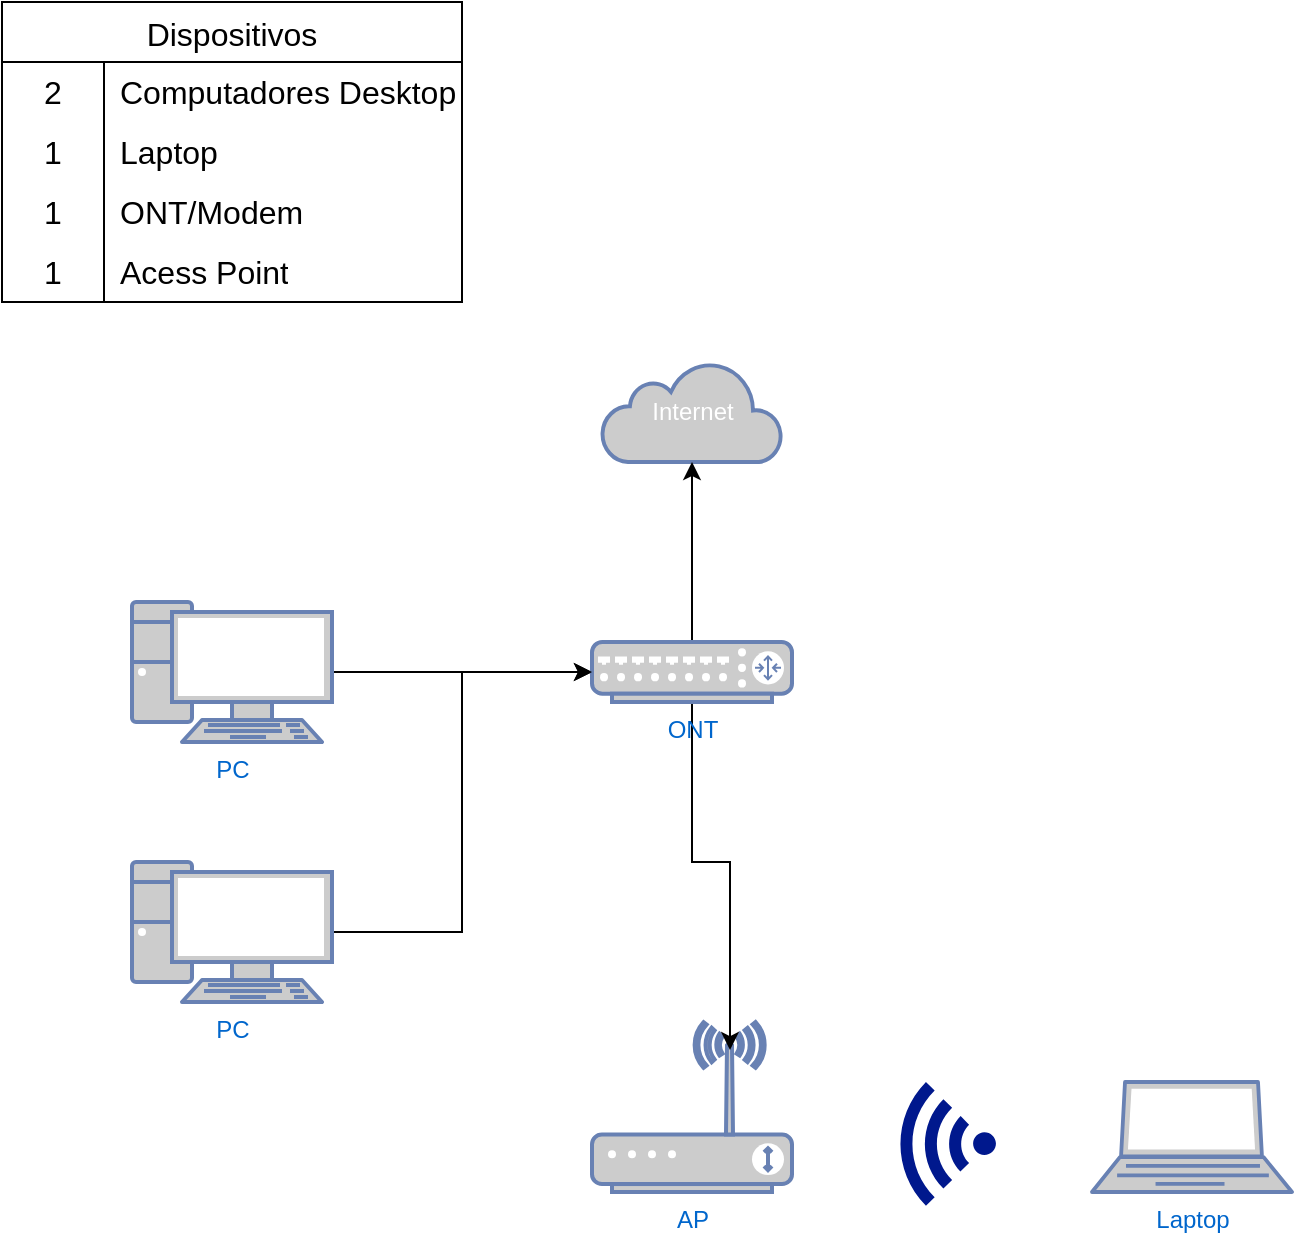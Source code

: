 <mxfile version="21.1.4" type="github" pages="4">
  <diagram name="Página-1" id="7dzL8c2GH6id37Dwm9G1">
    <mxGraphModel dx="1434" dy="796" grid="1" gridSize="10" guides="1" tooltips="1" connect="1" arrows="1" fold="1" page="1" pageScale="1" pageWidth="827" pageHeight="1169" math="0" shadow="0">
      <root>
        <mxCell id="0" />
        <mxCell id="1" parent="0" />
        <mxCell id="mD3sMV_iSOY1b2Mv7PAM-1" value="Internet" style="html=1;outlineConnect=0;fillColor=#CCCCCC;strokeColor=#6881B3;gradientColor=none;gradientDirection=north;strokeWidth=2;shape=mxgraph.networks.cloud;fontColor=#ffffff;" vertex="1" parent="1">
          <mxGeometry x="391" y="220" width="90" height="50" as="geometry" />
        </mxCell>
        <mxCell id="mD3sMV_iSOY1b2Mv7PAM-55" style="edgeStyle=orthogonalEdgeStyle;rounded=0;orthogonalLoop=1;jettySize=auto;html=1;entryX=0;entryY=0.5;entryDx=0;entryDy=0;entryPerimeter=0;" edge="1" parent="1" source="mD3sMV_iSOY1b2Mv7PAM-2" target="mD3sMV_iSOY1b2Mv7PAM-5">
          <mxGeometry relative="1" as="geometry" />
        </mxCell>
        <mxCell id="mD3sMV_iSOY1b2Mv7PAM-2" value="PC" style="fontColor=#0066CC;verticalAlign=top;verticalLabelPosition=bottom;labelPosition=center;align=center;html=1;outlineConnect=0;fillColor=#CCCCCC;strokeColor=#6881B3;gradientColor=none;gradientDirection=north;strokeWidth=2;shape=mxgraph.networks.pc;" vertex="1" parent="1">
          <mxGeometry x="156" y="340" width="100" height="70" as="geometry" />
        </mxCell>
        <mxCell id="mD3sMV_iSOY1b2Mv7PAM-4" value="Laptop" style="fontColor=#0066CC;verticalAlign=top;verticalLabelPosition=bottom;labelPosition=center;align=center;html=1;outlineConnect=0;fillColor=#CCCCCC;strokeColor=#6881B3;gradientColor=none;gradientDirection=north;strokeWidth=2;shape=mxgraph.networks.laptop;" vertex="1" parent="1">
          <mxGeometry x="636" y="580" width="100" height="55" as="geometry" />
        </mxCell>
        <mxCell id="mD3sMV_iSOY1b2Mv7PAM-6" value="AP" style="fontColor=#0066CC;verticalAlign=top;verticalLabelPosition=bottom;labelPosition=center;align=center;html=1;outlineConnect=0;fillColor=#CCCCCC;strokeColor=#6881B3;gradientColor=none;gradientDirection=north;strokeWidth=2;shape=mxgraph.networks.wireless_modem;" vertex="1" parent="1">
          <mxGeometry x="386" y="550" width="100" height="85" as="geometry" />
        </mxCell>
        <mxCell id="mD3sMV_iSOY1b2Mv7PAM-8" value="" style="sketch=0;aspect=fixed;pointerEvents=1;shadow=0;dashed=0;html=1;strokeColor=none;labelPosition=center;verticalLabelPosition=bottom;verticalAlign=top;align=center;fillColor=#00188D;shape=mxgraph.mscae.enterprise.wireless_connection;direction=west;" vertex="1" parent="1">
          <mxGeometry x="536" y="580" width="52" height="61.9" as="geometry" />
        </mxCell>
        <mxCell id="mD3sMV_iSOY1b2Mv7PAM-72" style="edgeStyle=orthogonalEdgeStyle;rounded=0;orthogonalLoop=1;jettySize=auto;html=1;entryX=0.69;entryY=0.165;entryDx=0;entryDy=0;entryPerimeter=0;" edge="1" parent="1" source="mD3sMV_iSOY1b2Mv7PAM-5" target="mD3sMV_iSOY1b2Mv7PAM-6">
          <mxGeometry relative="1" as="geometry" />
        </mxCell>
        <mxCell id="mD3sMV_iSOY1b2Mv7PAM-73" style="edgeStyle=orthogonalEdgeStyle;rounded=0;orthogonalLoop=1;jettySize=auto;html=1;" edge="1" parent="1" source="mD3sMV_iSOY1b2Mv7PAM-5" target="mD3sMV_iSOY1b2Mv7PAM-1">
          <mxGeometry relative="1" as="geometry" />
        </mxCell>
        <mxCell id="mD3sMV_iSOY1b2Mv7PAM-5" value="ONT" style="fontColor=#0066CC;verticalAlign=top;verticalLabelPosition=bottom;labelPosition=center;align=center;html=1;outlineConnect=0;fillColor=#CCCCCC;strokeColor=#6881B3;gradientColor=none;gradientDirection=north;strokeWidth=2;shape=mxgraph.networks.router;" vertex="1" parent="1">
          <mxGeometry x="386" y="360" width="100" height="30" as="geometry" />
        </mxCell>
        <mxCell id="mD3sMV_iSOY1b2Mv7PAM-29" value="Dispositivos" style="shape=table;startSize=30;container=1;collapsible=0;childLayout=tableLayout;fixedRows=1;rowLines=0;fontStyle=0;strokeColor=default;fontSize=16;" vertex="1" parent="1">
          <mxGeometry x="91" y="40" width="230" height="150" as="geometry" />
        </mxCell>
        <mxCell id="mD3sMV_iSOY1b2Mv7PAM-30" value="" style="shape=tableRow;horizontal=0;startSize=0;swimlaneHead=0;swimlaneBody=0;top=0;left=0;bottom=0;right=0;collapsible=0;dropTarget=0;fillColor=none;points=[[0,0.5],[1,0.5]];portConstraint=eastwest;strokeColor=inherit;fontSize=16;" vertex="1" parent="mD3sMV_iSOY1b2Mv7PAM-29">
          <mxGeometry y="30" width="230" height="30" as="geometry" />
        </mxCell>
        <mxCell id="mD3sMV_iSOY1b2Mv7PAM-31" value="2" style="shape=partialRectangle;html=1;whiteSpace=wrap;connectable=0;fillColor=none;top=0;left=0;bottom=0;right=0;overflow=hidden;pointerEvents=1;strokeColor=inherit;fontSize=16;" vertex="1" parent="mD3sMV_iSOY1b2Mv7PAM-30">
          <mxGeometry width="51" height="30" as="geometry">
            <mxRectangle width="51" height="30" as="alternateBounds" />
          </mxGeometry>
        </mxCell>
        <mxCell id="mD3sMV_iSOY1b2Mv7PAM-32" value="Computadores Desktop" style="shape=partialRectangle;html=1;whiteSpace=wrap;connectable=0;fillColor=none;top=0;left=0;bottom=0;right=0;align=left;spacingLeft=6;overflow=hidden;strokeColor=inherit;fontSize=16;" vertex="1" parent="mD3sMV_iSOY1b2Mv7PAM-30">
          <mxGeometry x="51" width="179" height="30" as="geometry">
            <mxRectangle width="179" height="30" as="alternateBounds" />
          </mxGeometry>
        </mxCell>
        <mxCell id="mD3sMV_iSOY1b2Mv7PAM-33" value="" style="shape=tableRow;horizontal=0;startSize=0;swimlaneHead=0;swimlaneBody=0;top=0;left=0;bottom=0;right=0;collapsible=0;dropTarget=0;fillColor=none;points=[[0,0.5],[1,0.5]];portConstraint=eastwest;strokeColor=inherit;fontSize=16;" vertex="1" parent="mD3sMV_iSOY1b2Mv7PAM-29">
          <mxGeometry y="60" width="230" height="30" as="geometry" />
        </mxCell>
        <mxCell id="mD3sMV_iSOY1b2Mv7PAM-34" value="1" style="shape=partialRectangle;html=1;whiteSpace=wrap;connectable=0;fillColor=none;top=0;left=0;bottom=0;right=0;overflow=hidden;strokeColor=inherit;fontSize=16;" vertex="1" parent="mD3sMV_iSOY1b2Mv7PAM-33">
          <mxGeometry width="51" height="30" as="geometry">
            <mxRectangle width="51" height="30" as="alternateBounds" />
          </mxGeometry>
        </mxCell>
        <mxCell id="mD3sMV_iSOY1b2Mv7PAM-35" value="Laptop" style="shape=partialRectangle;html=1;whiteSpace=wrap;connectable=0;fillColor=none;top=0;left=0;bottom=0;right=0;align=left;spacingLeft=6;overflow=hidden;strokeColor=inherit;fontSize=16;" vertex="1" parent="mD3sMV_iSOY1b2Mv7PAM-33">
          <mxGeometry x="51" width="179" height="30" as="geometry">
            <mxRectangle width="179" height="30" as="alternateBounds" />
          </mxGeometry>
        </mxCell>
        <mxCell id="mD3sMV_iSOY1b2Mv7PAM-36" value="" style="shape=tableRow;horizontal=0;startSize=0;swimlaneHead=0;swimlaneBody=0;top=0;left=0;bottom=0;right=0;collapsible=0;dropTarget=0;fillColor=none;points=[[0,0.5],[1,0.5]];portConstraint=eastwest;strokeColor=inherit;fontSize=16;" vertex="1" parent="mD3sMV_iSOY1b2Mv7PAM-29">
          <mxGeometry y="90" width="230" height="30" as="geometry" />
        </mxCell>
        <mxCell id="mD3sMV_iSOY1b2Mv7PAM-37" value="1" style="shape=partialRectangle;html=1;whiteSpace=wrap;connectable=0;fillColor=none;top=0;left=0;bottom=0;right=0;overflow=hidden;strokeColor=inherit;fontSize=16;" vertex="1" parent="mD3sMV_iSOY1b2Mv7PAM-36">
          <mxGeometry width="51" height="30" as="geometry">
            <mxRectangle width="51" height="30" as="alternateBounds" />
          </mxGeometry>
        </mxCell>
        <mxCell id="mD3sMV_iSOY1b2Mv7PAM-38" value="ONT/Modem" style="shape=partialRectangle;html=1;whiteSpace=wrap;connectable=0;fillColor=none;top=0;left=0;bottom=0;right=0;align=left;spacingLeft=6;overflow=hidden;strokeColor=inherit;fontSize=16;" vertex="1" parent="mD3sMV_iSOY1b2Mv7PAM-36">
          <mxGeometry x="51" width="179" height="30" as="geometry">
            <mxRectangle width="179" height="30" as="alternateBounds" />
          </mxGeometry>
        </mxCell>
        <mxCell id="mD3sMV_iSOY1b2Mv7PAM-69" style="shape=tableRow;horizontal=0;startSize=0;swimlaneHead=0;swimlaneBody=0;top=0;left=0;bottom=0;right=0;collapsible=0;dropTarget=0;fillColor=none;points=[[0,0.5],[1,0.5]];portConstraint=eastwest;strokeColor=inherit;fontSize=16;" vertex="1" parent="mD3sMV_iSOY1b2Mv7PAM-29">
          <mxGeometry y="120" width="230" height="30" as="geometry" />
        </mxCell>
        <mxCell id="mD3sMV_iSOY1b2Mv7PAM-70" value="1" style="shape=partialRectangle;html=1;whiteSpace=wrap;connectable=0;fillColor=none;top=0;left=0;bottom=0;right=0;overflow=hidden;strokeColor=inherit;fontSize=16;" vertex="1" parent="mD3sMV_iSOY1b2Mv7PAM-69">
          <mxGeometry width="51" height="30" as="geometry">
            <mxRectangle width="51" height="30" as="alternateBounds" />
          </mxGeometry>
        </mxCell>
        <mxCell id="mD3sMV_iSOY1b2Mv7PAM-71" value="Acess Point" style="shape=partialRectangle;html=1;whiteSpace=wrap;connectable=0;fillColor=none;top=0;left=0;bottom=0;right=0;align=left;spacingLeft=6;overflow=hidden;strokeColor=inherit;fontSize=16;" vertex="1" parent="mD3sMV_iSOY1b2Mv7PAM-69">
          <mxGeometry x="51" width="179" height="30" as="geometry">
            <mxRectangle width="179" height="30" as="alternateBounds" />
          </mxGeometry>
        </mxCell>
        <mxCell id="mD3sMV_iSOY1b2Mv7PAM-54" style="edgeStyle=orthogonalEdgeStyle;rounded=0;orthogonalLoop=1;jettySize=auto;html=1;entryX=0;entryY=0.5;entryDx=0;entryDy=0;entryPerimeter=0;" edge="1" parent="1" source="mD3sMV_iSOY1b2Mv7PAM-52" target="mD3sMV_iSOY1b2Mv7PAM-5">
          <mxGeometry relative="1" as="geometry">
            <mxPoint x="356" y="380" as="targetPoint" />
          </mxGeometry>
        </mxCell>
        <mxCell id="mD3sMV_iSOY1b2Mv7PAM-52" value="PC" style="fontColor=#0066CC;verticalAlign=top;verticalLabelPosition=bottom;labelPosition=center;align=center;html=1;outlineConnect=0;fillColor=#CCCCCC;strokeColor=#6881B3;gradientColor=none;gradientDirection=north;strokeWidth=2;shape=mxgraph.networks.pc;" vertex="1" parent="1">
          <mxGeometry x="156" y="470" width="100" height="70" as="geometry" />
        </mxCell>
      </root>
    </mxGraphModel>
  </diagram>
  <diagram id="x-DkRh-uYiS6Q_QWgUqI" name="Página-2">
    <mxGraphModel dx="1434" dy="796" grid="1" gridSize="10" guides="1" tooltips="1" connect="1" arrows="1" fold="1" page="1" pageScale="1" pageWidth="827" pageHeight="1169" math="0" shadow="0">
      <root>
        <mxCell id="0" />
        <mxCell id="1" parent="0" />
        <mxCell id="9ISWMVgIeoFVSiA6xJBX-49" style="edgeStyle=orthogonalEdgeStyle;rounded=0;orthogonalLoop=1;jettySize=auto;html=1;dashed=1;endArrow=none;endFill=0;" edge="1" parent="1" source="9ISWMVgIeoFVSiA6xJBX-1" target="9ISWMVgIeoFVSiA6xJBX-5">
          <mxGeometry relative="1" as="geometry">
            <Array as="points">
              <mxPoint x="90" y="290" />
              <mxPoint x="210" y="290" />
            </Array>
          </mxGeometry>
        </mxCell>
        <mxCell id="9ISWMVgIeoFVSiA6xJBX-52" value="" style="edgeStyle=orthogonalEdgeStyle;rounded=0;orthogonalLoop=1;jettySize=auto;html=1;" edge="1" parent="1" source="9ISWMVgIeoFVSiA6xJBX-1" target="9ISWMVgIeoFVSiA6xJBX-4">
          <mxGeometry relative="1" as="geometry" />
        </mxCell>
        <mxCell id="9ISWMVgIeoFVSiA6xJBX-1" value="&lt;font color=&quot;#3399ff&quot;&gt;Laptop&lt;/font&gt;" style="fontColor=#0066CC;verticalAlign=top;verticalLabelPosition=bottom;labelPosition=center;align=center;html=1;outlineConnect=0;fillColor=#CCCCCC;strokeColor=#6881B3;gradientColor=none;gradientDirection=north;strokeWidth=2;shape=mxgraph.networks.laptop;" vertex="1" parent="1">
          <mxGeometry x="40" y="200" width="100" height="55" as="geometry" />
        </mxCell>
        <mxCell id="9ISWMVgIeoFVSiA6xJBX-28" style="edgeStyle=orthogonalEdgeStyle;rounded=0;orthogonalLoop=1;jettySize=auto;html=1;entryX=0.95;entryY=0.05;entryDx=0;entryDy=0;entryPerimeter=0;dashed=1;endArrow=none;endFill=0;" edge="1" parent="1" source="9ISWMVgIeoFVSiA6xJBX-2" target="9ISWMVgIeoFVSiA6xJBX-5">
          <mxGeometry relative="1" as="geometry">
            <Array as="points">
              <mxPoint x="360" y="290" />
              <mxPoint x="240" y="290" />
              <mxPoint x="240" y="422" />
            </Array>
          </mxGeometry>
        </mxCell>
        <mxCell id="9ISWMVgIeoFVSiA6xJBX-2" value="Tablet" style="fontColor=#0066CC;verticalAlign=top;verticalLabelPosition=bottom;labelPosition=center;align=center;html=1;outlineConnect=0;fillColor=#CCCCCC;strokeColor=#6881B3;gradientColor=none;gradientDirection=north;strokeWidth=2;shape=mxgraph.networks.tablet;" vertex="1" parent="1">
          <mxGeometry x="310" y="192.5" width="100" height="70" as="geometry" />
        </mxCell>
        <mxCell id="9ISWMVgIeoFVSiA6xJBX-3" value="Phone" style="fontColor=#0066CC;verticalAlign=top;verticalLabelPosition=bottom;labelPosition=center;align=center;html=1;outlineConnect=0;fillColor=#CCCCCC;strokeColor=#6881B3;gradientColor=none;gradientDirection=north;strokeWidth=2;shape=mxgraph.networks.mobile;" vertex="1" parent="1">
          <mxGeometry x="395" y="282.5" width="50" height="100" as="geometry" />
        </mxCell>
        <mxCell id="9ISWMVgIeoFVSiA6xJBX-4" value="Desktop PC" style="fontColor=#0066CC;verticalAlign=top;verticalLabelPosition=bottom;labelPosition=center;align=center;html=1;outlineConnect=0;fillColor=#CCCCCC;strokeColor=#6881B3;gradientColor=none;gradientDirection=north;strokeWidth=2;shape=mxgraph.networks.pc;" vertex="1" parent="1">
          <mxGeometry x="30" y="305" width="100" height="70" as="geometry" />
        </mxCell>
        <mxCell id="9ISWMVgIeoFVSiA6xJBX-5" value="Wifi Router" style="fontColor=#0066CC;verticalAlign=top;verticalLabelPosition=bottom;labelPosition=center;align=center;html=1;outlineConnect=0;fillColor=#CCCCCC;strokeColor=#6881B3;gradientColor=none;gradientDirection=north;strokeWidth=2;shape=mxgraph.networks.router;" vertex="1" parent="1">
          <mxGeometry x="180" y="420" width="100" height="30" as="geometry" />
        </mxCell>
        <mxCell id="9ISWMVgIeoFVSiA6xJBX-33" style="edgeStyle=orthogonalEdgeStyle;rounded=0;orthogonalLoop=1;jettySize=auto;html=1;endArrow=none;endFill=0;" edge="1" parent="1" source="9ISWMVgIeoFVSiA6xJBX-6" target="9ISWMVgIeoFVSiA6xJBX-5">
          <mxGeometry relative="1" as="geometry" />
        </mxCell>
        <mxCell id="9ISWMVgIeoFVSiA6xJBX-34" style="edgeStyle=orthogonalEdgeStyle;rounded=0;orthogonalLoop=1;jettySize=auto;html=1;entryX=0.5;entryY=1;entryDx=0;entryDy=0;entryPerimeter=0;endArrow=none;endFill=0;" edge="1" parent="1" source="9ISWMVgIeoFVSiA6xJBX-6" target="9ISWMVgIeoFVSiA6xJBX-7">
          <mxGeometry relative="1" as="geometry" />
        </mxCell>
        <mxCell id="9ISWMVgIeoFVSiA6xJBX-35" style="edgeStyle=orthogonalEdgeStyle;rounded=0;orthogonalLoop=1;jettySize=auto;html=1;entryX=0.5;entryY=0;entryDx=0;entryDy=0;entryPerimeter=0;endArrow=none;endFill=0;" edge="1" parent="1" source="9ISWMVgIeoFVSiA6xJBX-6" target="9ISWMVgIeoFVSiA6xJBX-9">
          <mxGeometry relative="1" as="geometry" />
        </mxCell>
        <mxCell id="9ISWMVgIeoFVSiA6xJBX-36" style="edgeStyle=orthogonalEdgeStyle;rounded=0;orthogonalLoop=1;jettySize=auto;html=1;endArrow=none;endFill=0;" edge="1" parent="1" source="9ISWMVgIeoFVSiA6xJBX-6" target="9ISWMVgIeoFVSiA6xJBX-8">
          <mxGeometry relative="1" as="geometry" />
        </mxCell>
        <mxCell id="9ISWMVgIeoFVSiA6xJBX-6" value="Router" style="fontColor=#0066CC;verticalAlign=top;verticalLabelPosition=bottom;labelPosition=center;align=center;html=1;outlineConnect=0;fillColor=#CCCCCC;strokeColor=#6881B3;gradientColor=none;gradientDirection=north;strokeWidth=2;shape=mxgraph.networks.router;" vertex="1" parent="1">
          <mxGeometry x="580" y="420" width="100" height="30" as="geometry" />
        </mxCell>
        <mxCell id="9ISWMVgIeoFVSiA6xJBX-7" value="&lt;font color=&quot;#3399ff&quot;&gt;Internet&lt;/font&gt;" style="html=1;outlineConnect=0;fillColor=#CCCCCC;strokeColor=#6881B3;gradientColor=none;gradientDirection=north;strokeWidth=2;shape=mxgraph.networks.cloud;fontColor=#ffffff;" vertex="1" parent="1">
          <mxGeometry x="585" y="232.5" width="90" height="50" as="geometry" />
        </mxCell>
        <mxCell id="9ISWMVgIeoFVSiA6xJBX-8" value="Server" style="fontColor=#0066CC;verticalAlign=top;verticalLabelPosition=bottom;labelPosition=center;align=center;html=1;outlineConnect=0;fillColor=#CCCCCC;strokeColor=#6881B3;gradientColor=none;gradientDirection=north;strokeWidth=2;shape=mxgraph.networks.server;" vertex="1" parent="1">
          <mxGeometry x="850" y="385" width="90" height="100" as="geometry" />
        </mxCell>
        <mxCell id="9ISWMVgIeoFVSiA6xJBX-38" style="edgeStyle=orthogonalEdgeStyle;rounded=0;orthogonalLoop=1;jettySize=auto;html=1;entryX=1;entryY=0.5;entryDx=0;entryDy=0;entryPerimeter=0;endArrow=none;endFill=0;" edge="1" parent="1" source="9ISWMVgIeoFVSiA6xJBX-9" target="9ISWMVgIeoFVSiA6xJBX-10">
          <mxGeometry relative="1" as="geometry" />
        </mxCell>
        <mxCell id="9ISWMVgIeoFVSiA6xJBX-51" style="edgeStyle=orthogonalEdgeStyle;rounded=0;orthogonalLoop=1;jettySize=auto;html=1;" edge="1" parent="1" source="9ISWMVgIeoFVSiA6xJBX-9" target="9ISWMVgIeoFVSiA6xJBX-50">
          <mxGeometry relative="1" as="geometry">
            <Array as="points">
              <mxPoint x="754" y="545" />
              <mxPoint x="754" y="685" />
            </Array>
          </mxGeometry>
        </mxCell>
        <mxCell id="9ISWMVgIeoFVSiA6xJBX-9" value="Stwitch" style="fontColor=#0066CC;verticalAlign=top;verticalLabelPosition=bottom;labelPosition=center;align=center;html=1;outlineConnect=0;fillColor=#CCCCCC;strokeColor=#6881B3;gradientColor=none;gradientDirection=north;strokeWidth=2;shape=mxgraph.networks.switch;" vertex="1" parent="1">
          <mxGeometry x="580" y="530" width="100" height="30" as="geometry" />
        </mxCell>
        <mxCell id="9ISWMVgIeoFVSiA6xJBX-39" style="edgeStyle=orthogonalEdgeStyle;rounded=0;orthogonalLoop=1;jettySize=auto;html=1;endArrow=none;endFill=0;" edge="1" parent="1" source="9ISWMVgIeoFVSiA6xJBX-10" target="9ISWMVgIeoFVSiA6xJBX-12">
          <mxGeometry relative="1" as="geometry">
            <Array as="points">
              <mxPoint x="420" y="610" />
              <mxPoint x="270" y="610" />
            </Array>
          </mxGeometry>
        </mxCell>
        <mxCell id="9ISWMVgIeoFVSiA6xJBX-40" style="edgeStyle=orthogonalEdgeStyle;rounded=0;orthogonalLoop=1;jettySize=auto;html=1;endArrow=none;endFill=0;" edge="1" parent="1" source="9ISWMVgIeoFVSiA6xJBX-10" target="9ISWMVgIeoFVSiA6xJBX-14">
          <mxGeometry relative="1" as="geometry">
            <Array as="points">
              <mxPoint x="420" y="610" />
              <mxPoint x="600" y="610" />
            </Array>
          </mxGeometry>
        </mxCell>
        <mxCell id="9ISWMVgIeoFVSiA6xJBX-10" value="Switch" style="fontColor=#0066CC;verticalAlign=top;verticalLabelPosition=bottom;labelPosition=center;align=center;html=1;outlineConnect=0;fillColor=#CCCCCC;strokeColor=#6881B3;gradientColor=none;gradientDirection=north;strokeWidth=2;shape=mxgraph.networks.switch;" vertex="1" parent="1">
          <mxGeometry x="370" y="530" width="100" height="30" as="geometry" />
        </mxCell>
        <mxCell id="9ISWMVgIeoFVSiA6xJBX-37" style="edgeStyle=orthogonalEdgeStyle;rounded=0;orthogonalLoop=1;jettySize=auto;html=1;endArrow=none;endFill=0;" edge="1" parent="1" source="9ISWMVgIeoFVSiA6xJBX-11" target="9ISWMVgIeoFVSiA6xJBX-10">
          <mxGeometry relative="1" as="geometry">
            <Array as="points">
              <mxPoint x="310" y="540" />
              <mxPoint x="310" y="540" />
            </Array>
          </mxGeometry>
        </mxCell>
        <mxCell id="9ISWMVgIeoFVSiA6xJBX-11" value="IP Phone" style="fontColor=#0066CC;verticalAlign=top;verticalLabelPosition=bottom;labelPosition=center;align=center;html=1;outlineConnect=0;fillColor=#CCCCCC;strokeColor=#6881B3;gradientColor=none;gradientDirection=north;strokeWidth=2;shape=mxgraph.networks.phone_2;" vertex="1" parent="1">
          <mxGeometry x="90" y="500" width="100" height="90" as="geometry" />
        </mxCell>
        <mxCell id="9ISWMVgIeoFVSiA6xJBX-12" value="PC" style="fontColor=#0066CC;verticalAlign=top;verticalLabelPosition=bottom;labelPosition=center;align=center;html=1;outlineConnect=0;fillColor=#CCCCCC;strokeColor=#6881B3;gradientColor=none;gradientDirection=north;strokeWidth=2;shape=mxgraph.networks.pc;" vertex="1" parent="1">
          <mxGeometry x="220" y="695" width="100" height="70" as="geometry" />
        </mxCell>
        <mxCell id="9ISWMVgIeoFVSiA6xJBX-42" style="edgeStyle=orthogonalEdgeStyle;rounded=0;orthogonalLoop=1;jettySize=auto;html=1;entryX=1;entryY=0.5;entryDx=0;entryDy=0;entryPerimeter=0;endArrow=none;endFill=0;" edge="1" parent="1" source="9ISWMVgIeoFVSiA6xJBX-13" target="9ISWMVgIeoFVSiA6xJBX-12">
          <mxGeometry relative="1" as="geometry" />
        </mxCell>
        <mxCell id="9ISWMVgIeoFVSiA6xJBX-13" value="Scanner" style="fontColor=#0066CC;verticalAlign=top;verticalLabelPosition=bottom;labelPosition=center;align=center;html=1;outlineConnect=0;fillColor=#CCCCCC;strokeColor=#6881B3;gradientColor=none;gradientDirection=north;strokeWidth=2;shape=mxgraph.networks.scanner;" vertex="1" parent="1">
          <mxGeometry x="389" y="692.5" width="100" height="75" as="geometry" />
        </mxCell>
        <mxCell id="9ISWMVgIeoFVSiA6xJBX-14" value="Printer" style="fontColor=#0066CC;verticalAlign=top;verticalLabelPosition=bottom;labelPosition=center;align=center;html=1;outlineConnect=0;fillColor=#CCCCCC;strokeColor=#6881B3;gradientColor=none;gradientDirection=north;strokeWidth=2;shape=mxgraph.networks.printer;" vertex="1" parent="1">
          <mxGeometry x="550" y="677.5" width="100" height="100" as="geometry" />
        </mxCell>
        <mxCell id="9ISWMVgIeoFVSiA6xJBX-41" style="edgeStyle=orthogonalEdgeStyle;rounded=0;orthogonalLoop=1;jettySize=auto;html=1;entryX=0;entryY=0.5;entryDx=0;entryDy=0;entryPerimeter=0;endArrow=none;endFill=0;" edge="1" parent="1" target="9ISWMVgIeoFVSiA6xJBX-12">
          <mxGeometry relative="1" as="geometry">
            <mxPoint x="150" y="730" as="sourcePoint" />
          </mxGeometry>
        </mxCell>
        <mxCell id="9ISWMVgIeoFVSiA6xJBX-15" value="IP Phone" style="fontColor=#0066CC;verticalAlign=top;verticalLabelPosition=bottom;labelPosition=center;align=center;html=1;outlineConnect=0;fillColor=#CCCCCC;strokeColor=#6881B3;gradientColor=none;gradientDirection=north;strokeWidth=2;shape=mxgraph.networks.phone_2;" vertex="1" parent="1">
          <mxGeometry x="50" y="677.5" width="100" height="90" as="geometry" />
        </mxCell>
        <mxCell id="9ISWMVgIeoFVSiA6xJBX-45" style="edgeStyle=orthogonalEdgeStyle;rounded=0;orthogonalLoop=1;jettySize=auto;html=1;entryX=0;entryY=0.5;entryDx=0;entryDy=0;entryPerimeter=0;endArrow=none;endFill=0;" edge="1" parent="1" source="9ISWMVgIeoFVSiA6xJBX-16" target="9ISWMVgIeoFVSiA6xJBX-18">
          <mxGeometry relative="1" as="geometry" />
        </mxCell>
        <mxCell id="9ISWMVgIeoFVSiA6xJBX-16" value="PC" style="fontColor=#0066CC;verticalAlign=top;verticalLabelPosition=bottom;labelPosition=center;align=center;html=1;outlineConnect=0;fillColor=#CCCCCC;strokeColor=#6881B3;gradientColor=none;gradientDirection=north;strokeWidth=2;shape=mxgraph.networks.pc;" vertex="1" parent="1">
          <mxGeometry x="845" y="692.5" width="100" height="70" as="geometry" />
        </mxCell>
        <mxCell id="9ISWMVgIeoFVSiA6xJBX-43" style="edgeStyle=orthogonalEdgeStyle;rounded=0;orthogonalLoop=1;jettySize=auto;html=1;endArrow=none;endFill=0;" edge="1" parent="1" source="9ISWMVgIeoFVSiA6xJBX-17" target="9ISWMVgIeoFVSiA6xJBX-16">
          <mxGeometry relative="1" as="geometry" />
        </mxCell>
        <mxCell id="9ISWMVgIeoFVSiA6xJBX-44" style="edgeStyle=orthogonalEdgeStyle;rounded=0;orthogonalLoop=1;jettySize=auto;html=1;endArrow=none;endFill=0;" edge="1" parent="1" source="9ISWMVgIeoFVSiA6xJBX-17" target="9ISWMVgIeoFVSiA6xJBX-18">
          <mxGeometry relative="1" as="geometry" />
        </mxCell>
        <mxCell id="9ISWMVgIeoFVSiA6xJBX-17" value="PC" style="fontColor=#0066CC;verticalAlign=top;verticalLabelPosition=bottom;labelPosition=center;align=center;html=1;outlineConnect=0;fillColor=#CCCCCC;strokeColor=#6881B3;gradientColor=none;gradientDirection=north;strokeWidth=2;shape=mxgraph.networks.pc;" vertex="1" parent="1">
          <mxGeometry x="960" y="560" width="100" height="70" as="geometry" />
        </mxCell>
        <mxCell id="9ISWMVgIeoFVSiA6xJBX-18" value="" style="fontColor=#0066CC;verticalAlign=top;verticalLabelPosition=bottom;labelPosition=center;align=center;html=1;outlineConnect=0;fillColor=#CCCCCC;strokeColor=#6881B3;gradientColor=none;gradientDirection=north;strokeWidth=2;shape=mxgraph.networks.pc;direction=west;" vertex="1" parent="1">
          <mxGeometry x="1080" y="692.5" width="100" height="70" as="geometry" />
        </mxCell>
        <mxCell id="9ISWMVgIeoFVSiA6xJBX-47" style="edgeStyle=orthogonalEdgeStyle;rounded=0;orthogonalLoop=1;jettySize=auto;html=1;entryX=0;entryY=0.5;entryDx=0;entryDy=0;entryPerimeter=0;dashed=1;endArrow=none;endFill=0;" edge="1" parent="1">
          <mxGeometry relative="1" as="geometry">
            <mxPoint x="130" y="338.75" as="sourcePoint" />
            <mxPoint x="180" y="433.75" as="targetPoint" />
          </mxGeometry>
        </mxCell>
        <mxCell id="9ISWMVgIeoFVSiA6xJBX-48" style="edgeStyle=orthogonalEdgeStyle;rounded=0;orthogonalLoop=1;jettySize=auto;html=1;dashed=1;endArrow=none;endFill=0;" edge="1" parent="1">
          <mxGeometry relative="1" as="geometry">
            <mxPoint x="445" y="350" as="sourcePoint" />
            <mxPoint x="261" y="430" as="targetPoint" />
          </mxGeometry>
        </mxCell>
        <mxCell id="9ISWMVgIeoFVSiA6xJBX-50" value="" style="swimlane;startSize=0;" vertex="1" parent="1">
          <mxGeometry x="827" y="540" width="393" height="290" as="geometry" />
        </mxCell>
      </root>
    </mxGraphModel>
  </diagram>
  <diagram id="BdkUDuc16DIRsMahogvK" name="Página-4">
    <mxGraphModel dx="1434" dy="796" grid="1" gridSize="10" guides="1" tooltips="1" connect="1" arrows="1" fold="1" page="1" pageScale="1" pageWidth="827" pageHeight="1169" math="0" shadow="0">
      <root>
        <mxCell id="0" />
        <mxCell id="1" parent="0" />
        <mxCell id="nQxn2uBXpEcaGbT1X3bA-1" value="" style="shape=image;html=1;verticalAlign=top;verticalLabelPosition=bottom;labelBackgroundColor=#ffffff;imageAspect=0;aspect=fixed;image=https://cdn3.iconfinder.com/data/icons/animals-105/150/icon_animal_lobo-128.png" vertex="1" parent="1">
          <mxGeometry x="240" y="300" width="128" height="128" as="geometry" />
        </mxCell>
        <mxCell id="nQxn2uBXpEcaGbT1X3bA-2" value="" style="shape=image;html=1;verticalAlign=top;verticalLabelPosition=bottom;labelBackgroundColor=#ffffff;imageAspect=0;aspect=fixed;image=https://cdn3.iconfinder.com/data/icons/cat-force/128/cat_sing.png" vertex="1" parent="1">
          <mxGeometry x="400" y="380" width="118" height="118" as="geometry" />
        </mxCell>
        <mxCell id="nQxn2uBXpEcaGbT1X3bA-6" value="" style="shape=image;html=1;verticalAlign=top;verticalLabelPosition=bottom;labelBackgroundColor=#ffffff;imageAspect=0;aspect=fixed;image=https://cdn3.iconfinder.com/data/icons/energy-and-power-glyph-24-px/24/Blood_drop_drop_droplet_oil_drop_water_drop_-128.png;imageBackground=#FF3636;" vertex="1" parent="1">
          <mxGeometry x="470" y="370" width="28" height="28" as="geometry" />
        </mxCell>
        <mxCell id="nQxn2uBXpEcaGbT1X3bA-7" value="" style="shape=image;html=1;verticalAlign=top;verticalLabelPosition=bottom;labelBackgroundColor=#ffffff;imageAspect=0;aspect=fixed;image=https://cdn2.iconfinder.com/data/icons/free-solid-halloween-icons/24/Knife-128.png" vertex="1" parent="1">
          <mxGeometry x="340" y="340" width="68" height="68" as="geometry" />
        </mxCell>
        <mxCell id="y6eFJjVXQvxyU6cQZO8U-1" value="" style="shape=image;html=1;verticalAlign=top;verticalLabelPosition=bottom;labelBackgroundColor=#ffffff;imageAspect=0;aspect=fixed;image=https://cdn0.iconfinder.com/data/icons/phosphor-thin-vol-3/256/knife-thin-128.png" vertex="1" parent="1">
          <mxGeometry x="518" y="498" width="48" height="48" as="geometry" />
        </mxCell>
        <mxCell id="y6eFJjVXQvxyU6cQZO8U-2" value="" style="shape=image;html=1;verticalAlign=top;verticalLabelPosition=bottom;labelBackgroundColor=#ffffff;imageAspect=0;aspect=fixed;image=https://cdn4.iconfinder.com/data/icons/corona-virus-5/32/boots-128.png" vertex="1" parent="1">
          <mxGeometry x="400" y="440" width="58" height="58" as="geometry" />
        </mxCell>
        <mxCell id="y6eFJjVXQvxyU6cQZO8U-3" value="" style="shape=image;html=1;verticalAlign=top;verticalLabelPosition=bottom;labelBackgroundColor=#ffffff;imageAspect=0;aspect=fixed;image=https://cdn2.iconfinder.com/data/icons/boxicons-regular-vol-1/24/bx-angry-128.png;imageBackground=none;" vertex="1" parent="1">
          <mxGeometry x="240" y="312" width="128" height="128" as="geometry" />
        </mxCell>
        <mxCell id="y6eFJjVXQvxyU6cQZO8U-4" value="" style="ellipse;whiteSpace=wrap;html=1;aspect=fixed;fillColor=#e51400;strokeColor=#B20000;fontColor=#ffffff;" vertex="1" parent="1">
          <mxGeometry x="280" y="358" width="12" height="12" as="geometry" />
        </mxCell>
        <mxCell id="y6eFJjVXQvxyU6cQZO8U-5" value="" style="ellipse;whiteSpace=wrap;html=1;aspect=fixed;fillColor=#e51400;strokeColor=#B20000;fontColor=#ffffff;" vertex="1" parent="1">
          <mxGeometry x="320" y="358" width="12" height="12" as="geometry" />
        </mxCell>
        <mxCell id="y6eFJjVXQvxyU6cQZO8U-7" value="" style="shape=mxgraph.signs.animals.bear_1;html=1;pointerEvents=1;fillColor=#000000;strokeColor=none;verticalLabelPosition=bottom;verticalAlign=top;align=center;" vertex="1" parent="1">
          <mxGeometry x="55.5" y="590" width="124.5" height="110" as="geometry" />
        </mxCell>
        <mxCell id="y6eFJjVXQvxyU6cQZO8U-8" value="" style="shape=mxgraph.signs.animals.bear_2;html=1;pointerEvents=1;fillColor=#000000;strokeColor=none;verticalLabelPosition=bottom;verticalAlign=top;align=center;" vertex="1" parent="1">
          <mxGeometry x="248" y="610" width="120" height="90" as="geometry" />
        </mxCell>
        <mxCell id="y6eFJjVXQvxyU6cQZO8U-10" value="" style="shape=mxgraph.signs.animals.bear_2;html=1;pointerEvents=1;fillColor=#000000;strokeColor=none;verticalLabelPosition=bottom;verticalAlign=top;align=center;" vertex="1" parent="1">
          <mxGeometry x="210" y="680" width="101" height="66" as="geometry" />
        </mxCell>
        <mxCell id="y6eFJjVXQvxyU6cQZO8U-12" value="" style="shape=mxgraph.signs.people.woman_2;html=1;pointerEvents=1;fillColor=#000000;strokeColor=none;verticalLabelPosition=bottom;verticalAlign=top;align=center;" vertex="1" parent="1">
          <mxGeometry x="160" y="647" width="45" height="99" as="geometry" />
        </mxCell>
        <mxCell id="y6eFJjVXQvxyU6cQZO8U-13" value="" style="shape=image;html=1;verticalAlign=top;verticalLabelPosition=bottom;labelBackgroundColor=#ffffff;imageAspect=0;aspect=fixed;image=https://cdn1.iconfinder.com/data/icons/dompicon-glyph-fitness-diet/256/body-fat-percentage-fitness-diet-128.png" vertex="1" parent="1">
          <mxGeometry x="620" y="480" width="140" height="140" as="geometry" />
        </mxCell>
        <mxCell id="y6eFJjVXQvxyU6cQZO8U-14" value="" style="verticalLabelPosition=bottom;html=1;verticalAlign=top;align=center;strokeColor=none;fillColor=#00BEF2;shape=mxgraph.azure.user;" vertex="1" parent="1">
          <mxGeometry x="620" y="350" width="103.75" height="140" as="geometry" />
        </mxCell>
        <mxCell id="y6eFJjVXQvxyU6cQZO8U-15" value="" style="shape=image;html=1;verticalAlign=top;verticalLabelPosition=bottom;labelBackgroundColor=#ffffff;imageAspect=0;aspect=fixed;image=https://cdn2.iconfinder.com/data/icons/boxicons-solid-vol-1/24/bxs-cat-128.png" vertex="1" parent="1">
          <mxGeometry x="498" y="356" width="128" height="128" as="geometry" />
        </mxCell>
        <mxCell id="y6eFJjVXQvxyU6cQZO8U-16" value="" style="shape=image;html=1;verticalAlign=top;verticalLabelPosition=bottom;labelBackgroundColor=#ffffff;imageAspect=0;aspect=fixed;image=https://cdn3.iconfinder.com/data/icons/animals-105/150/icon_animal_cachorro-128.png" vertex="1" parent="1">
          <mxGeometry x="282" y="458" width="88" height="88" as="geometry" />
        </mxCell>
      </root>
    </mxGraphModel>
  </diagram>
  <diagram id="6ZCg2cBxozAqCRWHQUou" name="Página-5">
    <mxGraphModel dx="1434" dy="1965" grid="1" gridSize="10" guides="1" tooltips="1" connect="1" arrows="1" fold="1" page="1" pageScale="1" pageWidth="827" pageHeight="1169" math="0" shadow="0">
      <root>
        <mxCell id="0" />
        <mxCell id="1" parent="0" />
        <mxCell id="OBIPf0CdfcLYd60-5Neq-31" style="edgeStyle=orthogonalEdgeStyle;rounded=0;orthogonalLoop=1;jettySize=auto;html=1;endArrow=none;endFill=0;" edge="1" parent="1" source="OBIPf0CdfcLYd60-5Neq-1">
          <mxGeometry relative="1" as="geometry">
            <mxPoint x="350" y="-120" as="targetPoint" />
            <Array as="points">
              <mxPoint x="240" y="-335" />
              <mxPoint x="240" y="-120" />
            </Array>
          </mxGeometry>
        </mxCell>
        <mxCell id="OBIPf0CdfcLYd60-5Neq-1" value="" style="fontColor=#0066CC;verticalAlign=top;verticalLabelPosition=bottom;labelPosition=center;align=center;html=1;outlineConnect=0;fillColor=#CCCCCC;strokeColor=#6881B3;gradientColor=none;gradientDirection=north;strokeWidth=2;shape=mxgraph.networks.pc;" vertex="1" parent="1">
          <mxGeometry x="90" y="-370" width="100" height="70" as="geometry" />
        </mxCell>
        <mxCell id="OBIPf0CdfcLYd60-5Neq-30" style="edgeStyle=orthogonalEdgeStyle;rounded=0;orthogonalLoop=1;jettySize=auto;html=1;entryX=0;entryY=0.5;entryDx=0;entryDy=0;entryPerimeter=0;endArrow=none;endFill=0;" edge="1" parent="1" source="OBIPf0CdfcLYd60-5Neq-2" target="OBIPf0CdfcLYd60-5Neq-25">
          <mxGeometry relative="1" as="geometry">
            <Array as="points">
              <mxPoint x="260" y="-495" />
              <mxPoint x="260" y="-130" />
              <mxPoint x="354" y="-130" />
            </Array>
          </mxGeometry>
        </mxCell>
        <mxCell id="OBIPf0CdfcLYd60-5Neq-2" value="" style="fontColor=#0066CC;verticalAlign=top;verticalLabelPosition=bottom;labelPosition=center;align=center;html=1;outlineConnect=0;fillColor=#CCCCCC;strokeColor=#6881B3;gradientColor=none;gradientDirection=north;strokeWidth=2;shape=mxgraph.networks.pc;" vertex="1" parent="1">
          <mxGeometry x="80" y="-530" width="100" height="70" as="geometry" />
        </mxCell>
        <mxCell id="OBIPf0CdfcLYd60-5Neq-29" style="edgeStyle=orthogonalEdgeStyle;rounded=0;orthogonalLoop=1;jettySize=auto;html=1;entryX=0;entryY=0.5;entryDx=0;entryDy=0;entryPerimeter=0;endArrow=none;endFill=0;" edge="1" parent="1" source="OBIPf0CdfcLYd60-5Neq-3" target="OBIPf0CdfcLYd60-5Neq-25">
          <mxGeometry relative="1" as="geometry">
            <Array as="points">
              <mxPoint x="280" y="-625" />
              <mxPoint x="280" y="-140" />
              <mxPoint x="354" y="-140" />
            </Array>
          </mxGeometry>
        </mxCell>
        <mxCell id="OBIPf0CdfcLYd60-5Neq-3" value="" style="fontColor=#0066CC;verticalAlign=top;verticalLabelPosition=bottom;labelPosition=center;align=center;html=1;outlineConnect=0;fillColor=#CCCCCC;strokeColor=#6881B3;gradientColor=none;gradientDirection=north;strokeWidth=2;shape=mxgraph.networks.pc;" vertex="1" parent="1">
          <mxGeometry x="80" y="-660" width="100" height="70" as="geometry" />
        </mxCell>
        <mxCell id="OBIPf0CdfcLYd60-5Neq-34" style="edgeStyle=orthogonalEdgeStyle;rounded=0;orthogonalLoop=1;jettySize=auto;html=1;entryX=0.9;entryY=1;entryDx=0;entryDy=0;entryPerimeter=0;endArrow=none;endFill=0;" edge="1" parent="1" source="OBIPf0CdfcLYd60-5Neq-4" target="OBIPf0CdfcLYd60-5Neq-26">
          <mxGeometry relative="1" as="geometry">
            <Array as="points">
              <mxPoint x="1400" y="-323" />
              <mxPoint x="1400" y="-110" />
            </Array>
          </mxGeometry>
        </mxCell>
        <mxCell id="OBIPf0CdfcLYd60-5Neq-4" value="" style="fontColor=#0066CC;verticalAlign=top;verticalLabelPosition=bottom;labelPosition=center;align=center;html=1;outlineConnect=0;fillColor=#CCCCCC;strokeColor=#6881B3;gradientColor=none;gradientDirection=north;strokeWidth=2;shape=mxgraph.networks.pc;" vertex="1" parent="1">
          <mxGeometry x="1453" y="-358" width="100" height="70" as="geometry" />
        </mxCell>
        <mxCell id="OBIPf0CdfcLYd60-5Neq-33" style="edgeStyle=orthogonalEdgeStyle;rounded=0;orthogonalLoop=1;jettySize=auto;html=1;endArrow=none;endFill=0;" edge="1" parent="1" source="OBIPf0CdfcLYd60-5Neq-5">
          <mxGeometry relative="1" as="geometry">
            <mxPoint x="1280" y="-120" as="targetPoint" />
            <Array as="points">
              <mxPoint x="1380" y="-483" />
              <mxPoint x="1380" y="-120" />
            </Array>
          </mxGeometry>
        </mxCell>
        <mxCell id="OBIPf0CdfcLYd60-5Neq-5" value="" style="fontColor=#0066CC;verticalAlign=top;verticalLabelPosition=bottom;labelPosition=center;align=center;html=1;outlineConnect=0;fillColor=#CCCCCC;strokeColor=#6881B3;gradientColor=none;gradientDirection=north;strokeWidth=2;shape=mxgraph.networks.pc;" vertex="1" parent="1">
          <mxGeometry x="1453" y="-518" width="100" height="70" as="geometry" />
        </mxCell>
        <mxCell id="OBIPf0CdfcLYd60-5Neq-32" style="edgeStyle=orthogonalEdgeStyle;rounded=0;orthogonalLoop=1;jettySize=auto;html=1;entryX=1;entryY=0.5;entryDx=0;entryDy=0;entryPerimeter=0;endArrow=none;endFill=0;" edge="1" parent="1" source="OBIPf0CdfcLYd60-5Neq-6" target="OBIPf0CdfcLYd60-5Neq-26">
          <mxGeometry relative="1" as="geometry">
            <Array as="points">
              <mxPoint x="1360" y="-613" />
              <mxPoint x="1360" y="-130" />
              <mxPoint x="1286" y="-130" />
              <mxPoint x="1286" y="-125" />
            </Array>
          </mxGeometry>
        </mxCell>
        <mxCell id="OBIPf0CdfcLYd60-5Neq-6" value="" style="fontColor=#0066CC;verticalAlign=top;verticalLabelPosition=bottom;labelPosition=center;align=center;html=1;outlineConnect=0;fillColor=#CCCCCC;strokeColor=#6881B3;gradientColor=none;gradientDirection=north;strokeWidth=2;shape=mxgraph.networks.pc;" vertex="1" parent="1">
          <mxGeometry x="1453" y="-648" width="100" height="70" as="geometry" />
        </mxCell>
        <mxCell id="OBIPf0CdfcLYd60-5Neq-8" value="" style="fontColor=#0066CC;verticalAlign=top;verticalLabelPosition=bottom;labelPosition=center;align=center;html=1;outlineConnect=0;fillColor=#CCCCCC;strokeColor=#6881B3;gradientColor=none;gradientDirection=north;strokeWidth=2;shape=mxgraph.networks.firewall;" vertex="1" parent="1">
          <mxGeometry x="660" y="-410" width="90" height="90" as="geometry" />
        </mxCell>
        <mxCell id="OBIPf0CdfcLYd60-5Neq-9" value="IP: 192.168.1.10&lt;br&gt;GW: 192.168.1.1&lt;br&gt;DNS: 192.168.1.1" style="whiteSpace=wrap;html=1;" vertex="1" parent="1">
          <mxGeometry x="220" y="-640" width="120" height="60" as="geometry" />
        </mxCell>
        <mxCell id="OBIPf0CdfcLYd60-5Neq-10" value="IP: 192.168.1.10&lt;br&gt;GW: 192.168.1.1&lt;br&gt;DNS: 192.168.1.1" style="whiteSpace=wrap;html=1;" vertex="1" parent="1">
          <mxGeometry x="220" y="-516" width="120" height="60" as="geometry" />
        </mxCell>
        <mxCell id="OBIPf0CdfcLYd60-5Neq-12" value="IP: 192.168.1.10&lt;br&gt;GW: 192.168.2.1&lt;br&gt;DNS: 192.168.2.1" style="whiteSpace=wrap;html=1;" vertex="1" parent="1">
          <mxGeometry x="1300" y="-624" width="120" height="60" as="geometry" />
        </mxCell>
        <mxCell id="OBIPf0CdfcLYd60-5Neq-13" value="IP: 192.168.2.11&lt;br&gt;GW: 192.168.2.1&lt;br&gt;DNS: 192.168.2.1" style="whiteSpace=wrap;html=1;" vertex="1" parent="1">
          <mxGeometry x="1300" y="-500" width="120" height="60" as="geometry" />
        </mxCell>
        <mxCell id="OBIPf0CdfcLYd60-5Neq-14" value="IP: 192.168.2.12&lt;br&gt;GW: 192.168.2.1&lt;br&gt;DNS: 192.168.2.1" style="whiteSpace=wrap;html=1;" vertex="1" parent="1">
          <mxGeometry x="1300" y="-360" width="120" height="60" as="geometry" />
        </mxCell>
        <mxCell id="OBIPf0CdfcLYd60-5Neq-15" value="Firewall RJ&amp;nbsp;&lt;br&gt;ETH0= IP: 192.168.1.1&lt;br&gt;ETH1= DHCP - Velox&lt;br&gt;ETH2= IP:192.168.1.19" style="text;html=1;align=center;verticalAlign=middle;resizable=0;points=[];autosize=1;strokeColor=none;fillColor=none;" vertex="1" parent="1">
          <mxGeometry x="625" y="-310" width="150" height="70" as="geometry" />
        </mxCell>
        <mxCell id="OBIPf0CdfcLYd60-5Neq-16" value="Firewall SP&amp;nbsp;&lt;br&gt;ETH0= IP: 192.168.2.1&lt;br&gt;ETH1= DHCP - Velox&lt;br&gt;ETH2= IP:192.168.2.19" style="text;html=1;align=center;verticalAlign=middle;resizable=0;points=[];autosize=1;strokeColor=none;fillColor=none;" vertex="1" parent="1">
          <mxGeometry x="860" y="-300" width="150" height="70" as="geometry" />
        </mxCell>
        <mxCell id="OBIPf0CdfcLYd60-5Neq-17" value="" style="fontColor=#0066CC;verticalAlign=top;verticalLabelPosition=bottom;labelPosition=center;align=center;html=1;outlineConnect=0;fillColor=#CCCCCC;strokeColor=#6881B3;gradientColor=none;gradientDirection=north;strokeWidth=2;shape=mxgraph.networks.firewall;" vertex="1" parent="1">
          <mxGeometry x="890" y="-410" width="90" height="90" as="geometry" />
        </mxCell>
        <mxCell id="OBIPf0CdfcLYd60-5Neq-37" style="edgeStyle=orthogonalEdgeStyle;rounded=0;orthogonalLoop=1;jettySize=auto;html=1;entryX=0;entryY=0.857;entryDx=0;entryDy=0;entryPerimeter=0;endArrow=none;endFill=0;" edge="1" parent="1" source="OBIPf0CdfcLYd60-5Neq-18" target="OBIPf0CdfcLYd60-5Neq-15">
          <mxGeometry relative="1" as="geometry" />
        </mxCell>
        <mxCell id="OBIPf0CdfcLYd60-5Neq-40" style="edgeStyle=orthogonalEdgeStyle;rounded=0;orthogonalLoop=1;jettySize=auto;html=1;entryX=0;entryY=0.5;entryDx=0;entryDy=0;entryPerimeter=0;" edge="1" parent="1" source="OBIPf0CdfcLYd60-5Neq-18" target="OBIPf0CdfcLYd60-5Neq-19">
          <mxGeometry relative="1" as="geometry" />
        </mxCell>
        <mxCell id="OBIPf0CdfcLYd60-5Neq-18" value="" style="fontColor=#0066CC;verticalAlign=top;verticalLabelPosition=bottom;labelPosition=center;align=center;html=1;outlineConnect=0;fillColor=#CCCCCC;strokeColor=#6881B3;gradientColor=none;gradientDirection=north;strokeWidth=2;shape=mxgraph.networks.router;" vertex="1" parent="1">
          <mxGeometry x="650" y="-590" width="100" height="30" as="geometry" />
        </mxCell>
        <mxCell id="OBIPf0CdfcLYd60-5Neq-39" style="edgeStyle=orthogonalEdgeStyle;rounded=0;orthogonalLoop=1;jettySize=auto;html=1;entryX=1;entryY=0.857;entryDx=0;entryDy=0;entryPerimeter=0;endArrow=none;endFill=0;" edge="1" parent="1" source="OBIPf0CdfcLYd60-5Neq-19" target="OBIPf0CdfcLYd60-5Neq-16">
          <mxGeometry relative="1" as="geometry" />
        </mxCell>
        <mxCell id="OBIPf0CdfcLYd60-5Neq-19" value="" style="fontColor=#0066CC;verticalAlign=top;verticalLabelPosition=bottom;labelPosition=center;align=center;html=1;outlineConnect=0;fillColor=#CCCCCC;strokeColor=#6881B3;gradientColor=none;gradientDirection=north;strokeWidth=2;shape=mxgraph.networks.router;" vertex="1" parent="1">
          <mxGeometry x="900" y="-590" width="100" height="30" as="geometry" />
        </mxCell>
        <mxCell id="OBIPf0CdfcLYd60-5Neq-20" value="Router da Telemar SP&lt;br&gt;IP: 192.168.2.20" style="text;html=1;align=center;verticalAlign=middle;resizable=0;points=[];autosize=1;strokeColor=none;fillColor=none;" vertex="1" parent="1">
          <mxGeometry x="860" y="-653" width="140" height="40" as="geometry" />
        </mxCell>
        <mxCell id="OBIPf0CdfcLYd60-5Neq-21" value="Router da Telemar RJ&lt;br&gt;IP: 192.168.1.20" style="text;html=1;align=center;verticalAlign=middle;resizable=0;points=[];autosize=1;strokeColor=none;fillColor=none;" vertex="1" parent="1">
          <mxGeometry x="605" y="-660" width="140" height="40" as="geometry" />
        </mxCell>
        <mxCell id="OBIPf0CdfcLYd60-5Neq-22" value="IP: 192.168.1.10&lt;br&gt;GW: 192.168.1.1&lt;br&gt;DNS: 192.168.1.1" style="whiteSpace=wrap;html=1;" vertex="1" parent="1">
          <mxGeometry x="220" y="-380" width="120" height="60" as="geometry" />
        </mxCell>
        <mxCell id="OBIPf0CdfcLYd60-5Neq-35" style="edgeStyle=orthogonalEdgeStyle;rounded=0;orthogonalLoop=1;jettySize=auto;html=1;endArrow=none;endFill=0;" edge="1" parent="1" source="OBIPf0CdfcLYd60-5Neq-25" target="OBIPf0CdfcLYd60-5Neq-15">
          <mxGeometry relative="1" as="geometry">
            <Array as="points">
              <mxPoint x="404" y="-280" />
            </Array>
          </mxGeometry>
        </mxCell>
        <mxCell id="OBIPf0CdfcLYd60-5Neq-25" value="" style="fontColor=#0066CC;verticalAlign=top;verticalLabelPosition=bottom;labelPosition=center;align=center;html=1;outlineConnect=0;fillColor=#CCCCCC;strokeColor=#6881B3;gradientColor=none;gradientDirection=north;strokeWidth=2;shape=mxgraph.networks.switch;" vertex="1" parent="1">
          <mxGeometry x="354" y="-140" width="100" height="30" as="geometry" />
        </mxCell>
        <mxCell id="OBIPf0CdfcLYd60-5Neq-36" style="edgeStyle=orthogonalEdgeStyle;rounded=0;orthogonalLoop=1;jettySize=auto;html=1;entryX=1;entryY=0.371;entryDx=0;entryDy=0;entryPerimeter=0;endArrow=none;endFill=0;" edge="1" parent="1" source="OBIPf0CdfcLYd60-5Neq-26" target="OBIPf0CdfcLYd60-5Neq-16">
          <mxGeometry relative="1" as="geometry">
            <Array as="points">
              <mxPoint x="1231" y="-274" />
            </Array>
          </mxGeometry>
        </mxCell>
        <mxCell id="OBIPf0CdfcLYd60-5Neq-26" value="" style="fontColor=#0066CC;verticalAlign=top;verticalLabelPosition=bottom;labelPosition=center;align=center;html=1;outlineConnect=0;fillColor=#CCCCCC;strokeColor=#6881B3;gradientColor=none;gradientDirection=north;strokeWidth=2;shape=mxgraph.networks.switch;" vertex="1" parent="1">
          <mxGeometry x="1181" y="-140" width="100" height="30" as="geometry" />
        </mxCell>
        <mxCell id="OBIPf0CdfcLYd60-5Neq-27" value="Switch 3Com" style="text;html=1;align=center;verticalAlign=middle;resizable=0;points=[];autosize=1;strokeColor=none;fillColor=none;" vertex="1" parent="1">
          <mxGeometry x="359" y="-110" width="90" height="30" as="geometry" />
        </mxCell>
        <mxCell id="OBIPf0CdfcLYd60-5Neq-28" value="Switch 3Com" style="text;html=1;align=center;verticalAlign=middle;resizable=0;points=[];autosize=1;strokeColor=none;fillColor=none;" vertex="1" parent="1">
          <mxGeometry x="1191" y="-110" width="90" height="30" as="geometry" />
        </mxCell>
        <mxCell id="OBIPf0CdfcLYd60-5Neq-41" value="Fibra Óptica Telemar" style="text;html=1;align=center;verticalAlign=middle;resizable=0;points=[];autosize=1;strokeColor=none;fillColor=none;" vertex="1" parent="1">
          <mxGeometry x="760" y="-572" width="130" height="30" as="geometry" />
        </mxCell>
        <mxCell id="OBIPf0CdfcLYd60-5Neq-43" value="Empresa Rio de Janeiro" style="text;html=1;align=center;verticalAlign=middle;resizable=0;points=[];autosize=1;strokeColor=none;fillColor=none;" vertex="1" parent="1">
          <mxGeometry x="299" y="-750" width="150" height="30" as="geometry" />
        </mxCell>
        <mxCell id="OBIPf0CdfcLYd60-5Neq-44" value="Empresa São Paulo" style="text;html=1;align=center;verticalAlign=middle;resizable=0;points=[];autosize=1;strokeColor=none;fillColor=none;" vertex="1" parent="1">
          <mxGeometry x="1176" y="-750" width="130" height="30" as="geometry" />
        </mxCell>
      </root>
    </mxGraphModel>
  </diagram>
</mxfile>

